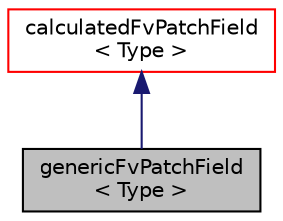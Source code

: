 digraph "genericFvPatchField&lt; Type &gt;"
{
  bgcolor="transparent";
  edge [fontname="Helvetica",fontsize="10",labelfontname="Helvetica",labelfontsize="10"];
  node [fontname="Helvetica",fontsize="10",shape=record];
  Node1 [label="genericFvPatchField\l\< Type \>",height=0.2,width=0.4,color="black", fillcolor="grey75", style="filled", fontcolor="black"];
  Node2 -> Node1 [dir="back",color="midnightblue",fontsize="10",style="solid",fontname="Helvetica"];
  Node2 [label="calculatedFvPatchField\l\< Type \>",height=0.2,width=0.4,color="red",URL="$a00196.html",tooltip="This boundary condition is not designed to be evaluated; it is assmued that the value is assigned via..."];
}
